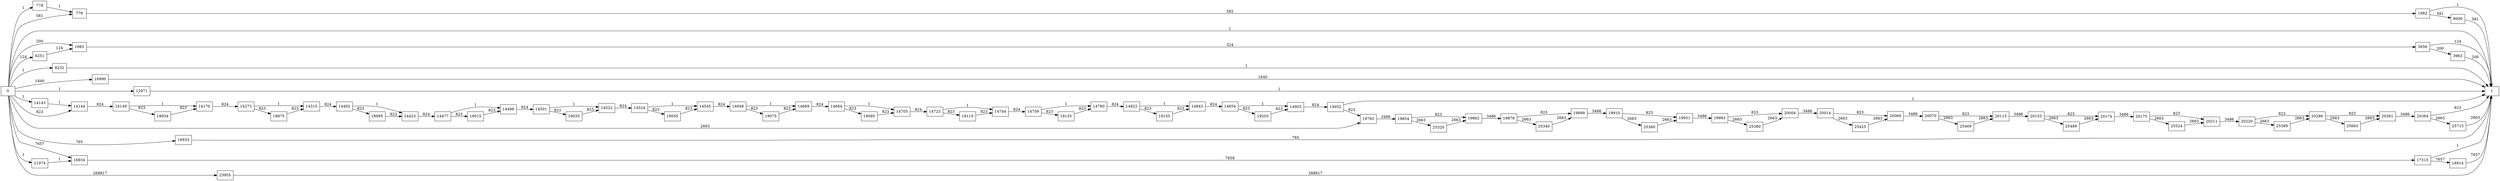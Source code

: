 digraph {
	graph [rankdir=LR]
	node [shape=rectangle]
	778 -> 779 [label=1]
	779 -> 1982 [label=582]
	1982 -> 1 [label=1]
	1982 -> 9009 [label=581]
	1983 -> 3656 [label=324]
	3656 -> 1 [label=124]
	3656 -> 3963 [label=200]
	3963 -> 1 [label=200]
	6251 -> 1983 [label=124]
	8232 -> 1 [label=1]
	9009 -> 1 [label=581]
	10990 -> 1 [label=1840]
	12971 -> 1 [label=1]
	14143 -> 14144 [label=1]
	14144 -> 14149 [label=824]
	14149 -> 14170 [label=1]
	14149 -> 18934 [label=823]
	14170 -> 14273 [label=824]
	14273 -> 14315 [label=1]
	14273 -> 18975 [label=823]
	14315 -> 14402 [label=824]
	14402 -> 14423 [label=1]
	14402 -> 18995 [label=823]
	14423 -> 14477 [label=824]
	14477 -> 14498 [label=1]
	14477 -> 19015 [label=823]
	14498 -> 14501 [label=824]
	14501 -> 14522 [label=1]
	14501 -> 19035 [label=823]
	14522 -> 14524 [label=824]
	14524 -> 14545 [label=1]
	14524 -> 19055 [label=823]
	14545 -> 14648 [label=824]
	14648 -> 14669 [label=1]
	14648 -> 19075 [label=823]
	14669 -> 14684 [label=824]
	14684 -> 14705 [label=1]
	14684 -> 19095 [label=823]
	14705 -> 14723 [label=824]
	14723 -> 14744 [label=1]
	14723 -> 19115 [label=823]
	14744 -> 14759 [label=824]
	14759 -> 14780 [label=1]
	14759 -> 19135 [label=823]
	14780 -> 14822 [label=824]
	14822 -> 14843 [label=1]
	14822 -> 19155 [label=823]
	14843 -> 14854 [label=824]
	14854 -> 14903 [label=1]
	14854 -> 19203 [label=823]
	14903 -> 14952 [label=824]
	14952 -> 1 [label=1]
	14952 -> 19792 [label=823]
	16933 -> 1 [label=765]
	16934 -> 17315 [label=7658]
	17315 -> 1 [label=1]
	17315 -> 18914 [label=7657]
	18914 -> 1 [label=7657]
	18934 -> 14170 [label=823]
	18975 -> 14315 [label=823]
	18995 -> 14423 [label=823]
	19015 -> 14498 [label=823]
	19035 -> 14522 [label=823]
	19055 -> 14545 [label=823]
	19075 -> 14669 [label=823]
	19095 -> 14705 [label=823]
	19115 -> 14744 [label=823]
	19135 -> 14780 [label=823]
	19155 -> 14843 [label=823]
	19203 -> 14903 [label=823]
	19792 -> 19854 [label=3486]
	19854 -> 19862 [label=823]
	19854 -> 25320 [label=2663]
	19862 -> 19878 [label=3486]
	19878 -> 19899 [label=823]
	19878 -> 25340 [label=2663]
	19899 -> 19910 [label=3486]
	19910 -> 19931 [label=823]
	19910 -> 25360 [label=2663]
	19931 -> 19983 [label=3486]
	19983 -> 20004 [label=823]
	19983 -> 25380 [label=2663]
	20004 -> 20014 [label=3486]
	20014 -> 20060 [label=823]
	20014 -> 25425 [label=2663]
	20060 -> 20070 [label=3486]
	20070 -> 20115 [label=823]
	20070 -> 25469 [label=2663]
	20115 -> 20153 [label=3486]
	20153 -> 20174 [label=823]
	20153 -> 25489 [label=2663]
	20174 -> 20175 [label=3486]
	20175 -> 20211 [label=823]
	20175 -> 25524 [label=2663]
	20211 -> 20220 [label=3486]
	20220 -> 20286 [label=823]
	20220 -> 25589 [label=2663]
	20286 -> 20361 [label=823]
	20286 -> 25663 [label=2663]
	20361 -> 20364 [label=3486]
	20364 -> 1 [label=823]
	20364 -> 25713 [label=2663]
	21974 -> 16934 [label=1]
	23955 -> 1 [label=268817]
	25320 -> 19862 [label=2663]
	25340 -> 19899 [label=2663]
	25360 -> 19931 [label=2663]
	25380 -> 20004 [label=2663]
	25425 -> 20060 [label=2663]
	25469 -> 20115 [label=2663]
	25489 -> 20174 [label=2663]
	25524 -> 20211 [label=2663]
	25589 -> 20286 [label=2663]
	25663 -> 20361 [label=2663]
	25713 -> 1 [label=2663]
	0 -> 1983 [label=200]
	0 -> 779 [label=581]
	0 -> 16934 [label=7657]
	0 -> 14144 [label=823]
	0 -> 778 [label=1]
	0 -> 1 [label=1]
	0 -> 6251 [label=124]
	0 -> 8232 [label=1]
	0 -> 10990 [label=1840]
	0 -> 12971 [label=1]
	0 -> 14143 [label=1]
	0 -> 16933 [label=765]
	0 -> 21974 [label=1]
	0 -> 23955 [label=268817]
	0 -> 19792 [label=2663]
}
